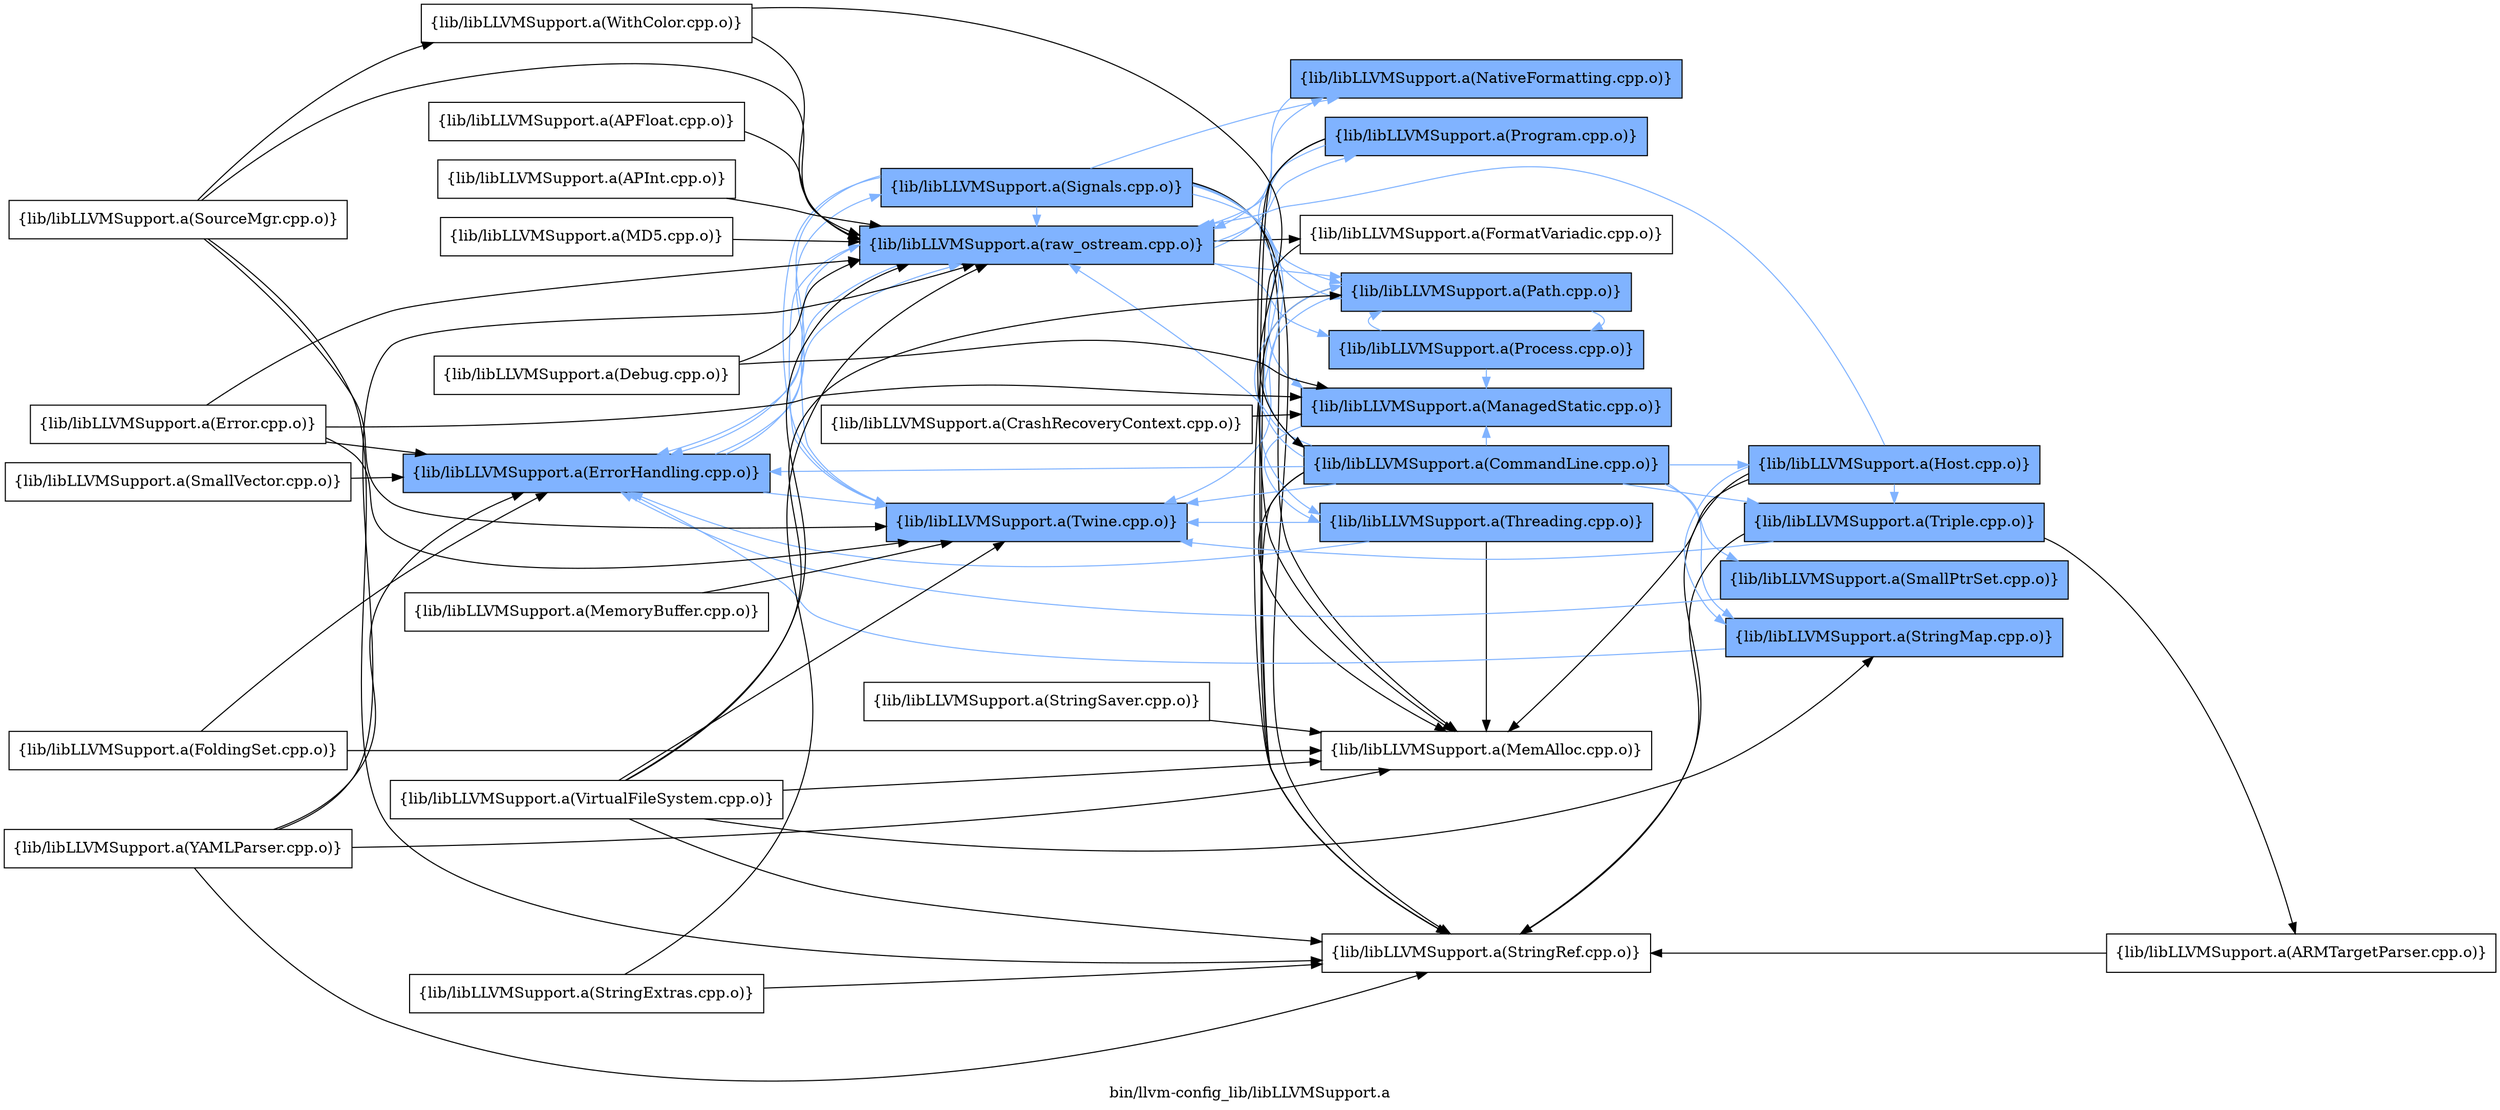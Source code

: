 digraph "bin/llvm-config_lib/libLLVMSupport.a" {
	label="bin/llvm-config_lib/libLLVMSupport.a";
	rankdir=LR;
	{ rank=same; Node0x559d20375ed8;  }
	{ rank=same; Node0x559d203752f8; Node0x559d20375118; Node0x559d20374e98;  }
	{ rank=same; Node0x559d20375ac8; Node0x559d20375848; Node0x559d20374b28; Node0x559d20374f38; Node0x559d20375e38; Node0x559d20373b88; Node0x559d20374998; Node0x559d20375a78; Node0x559d20374038; Node0x559d203756b8;  }
	{ rank=same; Node0x559d203757f8; Node0x559d20375488; Node0x559d20373958; Node0x559d20374808;  }

	Node0x559d20375ed8 [shape=record,shape=box,group=1,style=filled,fillcolor="0.600000 0.5 1",label="{lib/libLLVMSupport.a(ErrorHandling.cpp.o)}"];
	Node0x559d20375ed8 -> Node0x559d203752f8[color="0.600000 0.5 1"];
	Node0x559d20375ed8 -> Node0x559d20375118[color="0.600000 0.5 1"];
	Node0x559d20375ed8 -> Node0x559d20374e98[color="0.600000 0.5 1"];
	Node0x559d20374998 [shape=record,shape=box,group=0,label="{lib/libLLVMSupport.a(MemAlloc.cpp.o)}"];
	Node0x559d203757f8 [shape=record,shape=box,group=1,style=filled,fillcolor="0.600000 0.5 1",label="{lib/libLLVMSupport.a(StringMap.cpp.o)}"];
	Node0x559d203757f8 -> Node0x559d20375ed8[color="0.600000 0.5 1"];
	Node0x559d20375a78 [shape=record,shape=box,group=0,label="{lib/libLLVMSupport.a(StringRef.cpp.o)}"];
	Node0x559d20375488 [shape=record,shape=box,group=1,style=filled,fillcolor="0.600000 0.5 1",label="{lib/libLLVMSupport.a(Triple.cpp.o)}"];
	Node0x559d20375488 -> Node0x559d20375a78;
	Node0x559d20375488 -> Node0x559d20374ee8;
	Node0x559d20375488 -> Node0x559d20375118[color="0.600000 0.5 1"];
	Node0x559d203752f8 [shape=record,shape=box,group=1,style=filled,fillcolor="0.600000 0.5 1",label="{lib/libLLVMSupport.a(raw_ostream.cpp.o)}"];
	Node0x559d203752f8 -> Node0x559d20375ed8[color="0.600000 0.5 1"];
	Node0x559d203752f8 -> Node0x559d20375ac8[color="0.600000 0.5 1"];
	Node0x559d203752f8 -> Node0x559d20375848;
	Node0x559d203752f8 -> Node0x559d20374b28[color="0.600000 0.5 1"];
	Node0x559d203752f8 -> Node0x559d20374f38[color="0.600000 0.5 1"];
	Node0x559d203752f8 -> Node0x559d20375118[color="0.600000 0.5 1"];
	Node0x559d203752f8 -> Node0x559d20375e38[color="0.600000 0.5 1"];
	Node0x559d20374b28 [shape=record,shape=box,group=1,style=filled,fillcolor="0.600000 0.5 1",label="{lib/libLLVMSupport.a(Path.cpp.o)}"];
	Node0x559d20374b28 -> Node0x559d20375a78;
	Node0x559d20374b28 -> Node0x559d20374f38[color="0.600000 0.5 1"];
	Node0x559d20374b28 -> Node0x559d20375118[color="0.600000 0.5 1"];
	Node0x559d20375118 [shape=record,shape=box,group=1,style=filled,fillcolor="0.600000 0.5 1",label="{lib/libLLVMSupport.a(Twine.cpp.o)}"];
	Node0x559d20375118 -> Node0x559d203752f8[color="0.600000 0.5 1"];
	Node0x559d20375de8 [shape=record,shape=box,group=0,label="{lib/libLLVMSupport.a(WithColor.cpp.o)}"];
	Node0x559d20375de8 -> Node0x559d203752f8;
	Node0x559d20375de8 -> Node0x559d20374038;
	Node0x559d20374e98 [shape=record,shape=box,group=1,style=filled,fillcolor="0.600000 0.5 1",label="{lib/libLLVMSupport.a(Signals.cpp.o)}"];
	Node0x559d20374e98 -> Node0x559d20375ed8[color="0.600000 0.5 1"];
	Node0x559d20374e98 -> Node0x559d20373b88[color="0.600000 0.5 1"];
	Node0x559d20374e98 -> Node0x559d20374998;
	Node0x559d20374e98 -> Node0x559d20375a78;
	Node0x559d20374e98 -> Node0x559d203752f8[color="0.600000 0.5 1"];
	Node0x559d20374e98 -> Node0x559d20375ac8[color="0.600000 0.5 1"];
	Node0x559d20374e98 -> Node0x559d20374b28[color="0.600000 0.5 1"];
	Node0x559d20374e98 -> Node0x559d20375118[color="0.600000 0.5 1"];
	Node0x559d20374e98 -> Node0x559d20374038[color="0.600000 0.5 1"];
	Node0x559d20374e98 -> Node0x559d203756b8[color="0.600000 0.5 1"];
	Node0x559d20375758 [shape=record,shape=box,group=0,label="{lib/libLLVMSupport.a(Debug.cpp.o)}"];
	Node0x559d20375758 -> Node0x559d20373b88;
	Node0x559d20375758 -> Node0x559d203752f8;
	Node0x559d20373b88 [shape=record,shape=box,group=1,style=filled,fillcolor="0.600000 0.5 1",label="{lib/libLLVMSupport.a(ManagedStatic.cpp.o)}"];
	Node0x559d20373b88 -> Node0x559d203756b8[color="0.600000 0.5 1"];
	Node0x559d203756b8 [shape=record,shape=box,group=1,style=filled,fillcolor="0.600000 0.5 1",label="{lib/libLLVMSupport.a(Threading.cpp.o)}"];
	Node0x559d203756b8 -> Node0x559d20375ed8[color="0.600000 0.5 1"];
	Node0x559d203756b8 -> Node0x559d20374998;
	Node0x559d203756b8 -> Node0x559d20375118[color="0.600000 0.5 1"];
	Node0x559d20373868 [shape=record,shape=box,group=0,label="{lib/libLLVMSupport.a(SmallVector.cpp.o)}"];
	Node0x559d20373868 -> Node0x559d20375ed8;
	Node0x559d20375348 [shape=record,shape=box,group=0,label="{lib/libLLVMSupport.a(APFloat.cpp.o)}"];
	Node0x559d20375348 -> Node0x559d203752f8;
	Node0x559d20374ad8 [shape=record,shape=box,group=0,label="{lib/libLLVMSupport.a(APInt.cpp.o)}"];
	Node0x559d20374ad8 -> Node0x559d203752f8;
	Node0x559d20373ea8 [shape=record,shape=box,group=0,label="{lib/libLLVMSupport.a(FoldingSet.cpp.o)}"];
	Node0x559d20373ea8 -> Node0x559d20375ed8;
	Node0x559d20373ea8 -> Node0x559d20374998;
	Node0x559d20375708 [shape=record,shape=box,group=0,label="{lib/libLLVMSupport.a(Error.cpp.o)}"];
	Node0x559d20375708 -> Node0x559d20375ed8;
	Node0x559d20375708 -> Node0x559d20373b88;
	Node0x559d20375708 -> Node0x559d203752f8;
	Node0x559d20375708 -> Node0x559d20375118;
	Node0x559d20374ee8 [shape=record,shape=box,group=0,label="{lib/libLLVMSupport.a(ARMTargetParser.cpp.o)}"];
	Node0x559d20374ee8 -> Node0x559d20375a78;
	Node0x559d20374038 [shape=record,shape=box,group=1,style=filled,fillcolor="0.600000 0.5 1",label="{lib/libLLVMSupport.a(CommandLine.cpp.o)}"];
	Node0x559d20374038 -> Node0x559d20375ed8[color="0.600000 0.5 1"];
	Node0x559d20374038 -> Node0x559d20373b88[color="0.600000 0.5 1"];
	Node0x559d20374038 -> Node0x559d20374998;
	Node0x559d20374038 -> Node0x559d203757f8[color="0.600000 0.5 1"];
	Node0x559d20374038 -> Node0x559d20375a78;
	Node0x559d20374038 -> Node0x559d20375488[color="0.600000 0.5 1"];
	Node0x559d20374038 -> Node0x559d203752f8[color="0.600000 0.5 1"];
	Node0x559d20374038 -> Node0x559d20373958[color="0.600000 0.5 1"];
	Node0x559d20374038 -> Node0x559d20374b28[color="0.600000 0.5 1"];
	Node0x559d20374038 -> Node0x559d20375118[color="0.600000 0.5 1"];
	Node0x559d20374038 -> Node0x559d20374808[color="0.600000 0.5 1"];
	Node0x559d20373958 [shape=record,shape=box,group=1,style=filled,fillcolor="0.600000 0.5 1",label="{lib/libLLVMSupport.a(Host.cpp.o)}"];
	Node0x559d20373958 -> Node0x559d20374998;
	Node0x559d20373958 -> Node0x559d203757f8[color="0.600000 0.5 1"];
	Node0x559d20373958 -> Node0x559d20375a78;
	Node0x559d20373958 -> Node0x559d20375488[color="0.600000 0.5 1"];
	Node0x559d20373958 -> Node0x559d203752f8[color="0.600000 0.5 1"];
	Node0x559d20374808 [shape=record,shape=box,group=1,style=filled,fillcolor="0.600000 0.5 1",label="{lib/libLLVMSupport.a(SmallPtrSet.cpp.o)}"];
	Node0x559d20374808 -> Node0x559d20375ed8[color="0.600000 0.5 1"];
	Node0x559d20374588 [shape=record,shape=box,group=0,label="{lib/libLLVMSupport.a(StringSaver.cpp.o)}"];
	Node0x559d20374588 -> Node0x559d20374998;
	Node0x559d20374d58 [shape=record,shape=box,group=0,label="{lib/libLLVMSupport.a(VirtualFileSystem.cpp.o)}"];
	Node0x559d20374d58 -> Node0x559d20374998;
	Node0x559d20374d58 -> Node0x559d203757f8;
	Node0x559d20374d58 -> Node0x559d20375a78;
	Node0x559d20374d58 -> Node0x559d203752f8;
	Node0x559d20374d58 -> Node0x559d20374b28;
	Node0x559d20374d58 -> Node0x559d20375118;
	Node0x559d20375f28 [shape=record,shape=box,group=0,label="{lib/libLLVMSupport.a(MemoryBuffer.cpp.o)}"];
	Node0x559d20375f28 -> Node0x559d20375118;
	Node0x559d20373c78 [shape=record,shape=box,group=0,label="{lib/libLLVMSupport.a(SourceMgr.cpp.o)}"];
	Node0x559d20373c78 -> Node0x559d20375a78;
	Node0x559d20373c78 -> Node0x559d203752f8;
	Node0x559d20373c78 -> Node0x559d20375118;
	Node0x559d20373c78 -> Node0x559d20375de8;
	Node0x559d20373a98 [shape=record,shape=box,group=0,label="{lib/libLLVMSupport.a(YAMLParser.cpp.o)}"];
	Node0x559d20373a98 -> Node0x559d20375ed8;
	Node0x559d20373a98 -> Node0x559d20374998;
	Node0x559d20373a98 -> Node0x559d20375a78;
	Node0x559d20373a98 -> Node0x559d203752f8;
	Node0x559d20375ac8 [shape=record,shape=box,group=1,style=filled,fillcolor="0.600000 0.5 1",label="{lib/libLLVMSupport.a(NativeFormatting.cpp.o)}"];
	Node0x559d20375ac8 -> Node0x559d203752f8[color="0.600000 0.5 1"];
	Node0x559d20375848 [shape=record,shape=box,group=0,label="{lib/libLLVMSupport.a(FormatVariadic.cpp.o)}"];
	Node0x559d20375848 -> Node0x559d20375a78;
	Node0x559d20374f38 [shape=record,shape=box,group=1,style=filled,fillcolor="0.600000 0.5 1",label="{lib/libLLVMSupport.a(Process.cpp.o)}"];
	Node0x559d20374f38 -> Node0x559d20373b88[color="0.600000 0.5 1"];
	Node0x559d20374f38 -> Node0x559d20374b28[color="0.600000 0.5 1"];
	Node0x559d20375e38 [shape=record,shape=box,group=1,style=filled,fillcolor="0.600000 0.5 1",label="{lib/libLLVMSupport.a(Program.cpp.o)}"];
	Node0x559d20375e38 -> Node0x559d20374998;
	Node0x559d20375e38 -> Node0x559d20375a78;
	Node0x559d20375e38 -> Node0x559d203752f8[color="0.600000 0.5 1"];
	Node0x559d20375e38 -> Node0x559d20374b28[color="0.600000 0.5 1"];
	Node0x559d203751b8 [shape=record,shape=box,group=0,label="{lib/libLLVMSupport.a(MD5.cpp.o)}"];
	Node0x559d203751b8 -> Node0x559d203752f8;
	Node0x559d20374448 [shape=record,shape=box,group=0,label="{lib/libLLVMSupport.a(CrashRecoveryContext.cpp.o)}"];
	Node0x559d20374448 -> Node0x559d20373b88;
	Node0x559d20373cc8 [shape=record,shape=box,group=0,label="{lib/libLLVMSupport.a(StringExtras.cpp.o)}"];
	Node0x559d20373cc8 -> Node0x559d20375a78;
	Node0x559d20373cc8 -> Node0x559d203752f8;
}
